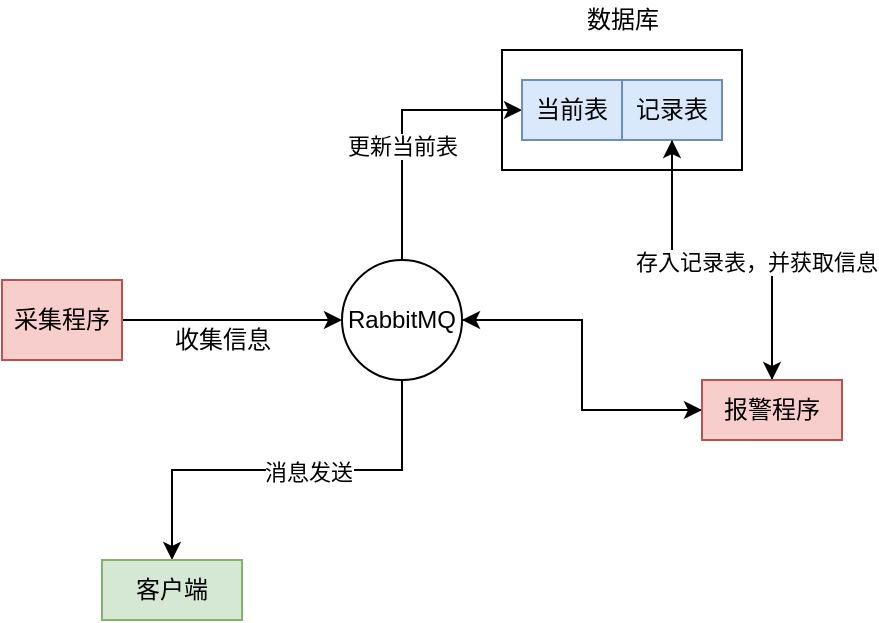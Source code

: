 <mxfile version="14.5.0" type="github">
  <diagram id="M3j8pxnVSpy2cYYRyJaD" name="第 1 页">
    <mxGraphModel dx="976" dy="588" grid="1" gridSize="10" guides="1" tooltips="1" connect="1" arrows="1" fold="1" page="1" pageScale="1" pageWidth="827" pageHeight="1169" math="0" shadow="0">
      <root>
        <mxCell id="0" />
        <mxCell id="1" parent="0" />
        <mxCell id="-FUthf-MKhOJVrU56NYP-5" value="" style="rounded=0;whiteSpace=wrap;html=1;" vertex="1" parent="1">
          <mxGeometry x="340" y="195" width="120" height="60" as="geometry" />
        </mxCell>
        <mxCell id="-FUthf-MKhOJVrU56NYP-11" style="edgeStyle=orthogonalEdgeStyle;rounded=0;orthogonalLoop=1;jettySize=auto;html=1;exitX=1;exitY=0.5;exitDx=0;exitDy=0;entryX=0;entryY=0.5;entryDx=0;entryDy=0;" edge="1" parent="1" source="-FUthf-MKhOJVrU56NYP-1" target="-FUthf-MKhOJVrU56NYP-2">
          <mxGeometry relative="1" as="geometry" />
        </mxCell>
        <mxCell id="-FUthf-MKhOJVrU56NYP-1" value="采集程序" style="rounded=0;whiteSpace=wrap;html=1;fillColor=#f8cecc;strokeColor=#b85450;" vertex="1" parent="1">
          <mxGeometry x="90" y="310" width="60" height="40" as="geometry" />
        </mxCell>
        <mxCell id="-FUthf-MKhOJVrU56NYP-8" style="edgeStyle=orthogonalEdgeStyle;rounded=0;orthogonalLoop=1;jettySize=auto;html=1;exitX=0.5;exitY=0;exitDx=0;exitDy=0;entryX=0;entryY=0.5;entryDx=0;entryDy=0;" edge="1" parent="1" source="-FUthf-MKhOJVrU56NYP-2" target="-FUthf-MKhOJVrU56NYP-3">
          <mxGeometry relative="1" as="geometry" />
        </mxCell>
        <mxCell id="-FUthf-MKhOJVrU56NYP-19" value="更新当前表" style="edgeLabel;html=1;align=center;verticalAlign=middle;resizable=0;points=[];" vertex="1" connectable="0" parent="-FUthf-MKhOJVrU56NYP-8">
          <mxGeometry x="-0.153" relative="1" as="geometry">
            <mxPoint as="offset" />
          </mxGeometry>
        </mxCell>
        <mxCell id="-FUthf-MKhOJVrU56NYP-12" style="edgeStyle=orthogonalEdgeStyle;rounded=0;orthogonalLoop=1;jettySize=auto;html=1;exitX=1;exitY=0.5;exitDx=0;exitDy=0;entryX=0;entryY=0.5;entryDx=0;entryDy=0;" edge="1" parent="1" source="-FUthf-MKhOJVrU56NYP-2" target="-FUthf-MKhOJVrU56NYP-7">
          <mxGeometry relative="1" as="geometry" />
        </mxCell>
        <mxCell id="-FUthf-MKhOJVrU56NYP-15" style="edgeStyle=orthogonalEdgeStyle;rounded=0;orthogonalLoop=1;jettySize=auto;html=1;exitX=0.5;exitY=1;exitDx=0;exitDy=0;entryX=0.5;entryY=0;entryDx=0;entryDy=0;" edge="1" parent="1" source="-FUthf-MKhOJVrU56NYP-2" target="-FUthf-MKhOJVrU56NYP-14">
          <mxGeometry relative="1" as="geometry" />
        </mxCell>
        <mxCell id="-FUthf-MKhOJVrU56NYP-18" value="消息发送" style="edgeLabel;html=1;align=center;verticalAlign=middle;resizable=0;points=[];" vertex="1" connectable="0" parent="-FUthf-MKhOJVrU56NYP-15">
          <mxGeometry x="-0.097" y="1" relative="1" as="geometry">
            <mxPoint as="offset" />
          </mxGeometry>
        </mxCell>
        <mxCell id="-FUthf-MKhOJVrU56NYP-2" value="RabbitMQ" style="ellipse;whiteSpace=wrap;html=1;aspect=fixed;" vertex="1" parent="1">
          <mxGeometry x="260" y="300" width="60" height="60" as="geometry" />
        </mxCell>
        <mxCell id="-FUthf-MKhOJVrU56NYP-3" value="当前表" style="rounded=0;whiteSpace=wrap;html=1;fillColor=#dae8fc;strokeColor=#6c8ebf;" vertex="1" parent="1">
          <mxGeometry x="350" y="210" width="50" height="30" as="geometry" />
        </mxCell>
        <mxCell id="-FUthf-MKhOJVrU56NYP-23" style="edgeStyle=orthogonalEdgeStyle;rounded=0;orthogonalLoop=1;jettySize=auto;html=1;exitX=0.5;exitY=1;exitDx=0;exitDy=0;entryX=0.5;entryY=0;entryDx=0;entryDy=0;" edge="1" parent="1" source="-FUthf-MKhOJVrU56NYP-4" target="-FUthf-MKhOJVrU56NYP-7">
          <mxGeometry relative="1" as="geometry" />
        </mxCell>
        <mxCell id="-FUthf-MKhOJVrU56NYP-4" value="记录表" style="rounded=0;whiteSpace=wrap;html=1;fillColor=#dae8fc;strokeColor=#6c8ebf;" vertex="1" parent="1">
          <mxGeometry x="400" y="210" width="50" height="30" as="geometry" />
        </mxCell>
        <mxCell id="-FUthf-MKhOJVrU56NYP-6" value="数据库" style="text;html=1;resizable=0;autosize=1;align=center;verticalAlign=middle;points=[];fillColor=none;strokeColor=none;rounded=0;" vertex="1" parent="1">
          <mxGeometry x="375" y="170" width="50" height="20" as="geometry" />
        </mxCell>
        <mxCell id="-FUthf-MKhOJVrU56NYP-10" style="edgeStyle=orthogonalEdgeStyle;rounded=0;orthogonalLoop=1;jettySize=auto;html=1;exitX=0.5;exitY=0;exitDx=0;exitDy=0;entryX=0.5;entryY=1;entryDx=0;entryDy=0;" edge="1" parent="1" source="-FUthf-MKhOJVrU56NYP-7" target="-FUthf-MKhOJVrU56NYP-4">
          <mxGeometry relative="1" as="geometry">
            <Array as="points">
              <mxPoint x="475" y="300" />
              <mxPoint x="425" y="300" />
            </Array>
          </mxGeometry>
        </mxCell>
        <mxCell id="-FUthf-MKhOJVrU56NYP-17" value="存入记录表，并获取信息" style="edgeLabel;html=1;align=center;verticalAlign=middle;resizable=0;points=[];" vertex="1" connectable="0" parent="-FUthf-MKhOJVrU56NYP-10">
          <mxGeometry x="-0.195" y="1" relative="1" as="geometry">
            <mxPoint as="offset" />
          </mxGeometry>
        </mxCell>
        <mxCell id="-FUthf-MKhOJVrU56NYP-16" style="edgeStyle=orthogonalEdgeStyle;rounded=0;orthogonalLoop=1;jettySize=auto;html=1;exitX=0;exitY=0.5;exitDx=0;exitDy=0;entryX=1;entryY=0.5;entryDx=0;entryDy=0;" edge="1" parent="1" source="-FUthf-MKhOJVrU56NYP-7" target="-FUthf-MKhOJVrU56NYP-2">
          <mxGeometry relative="1" as="geometry" />
        </mxCell>
        <mxCell id="-FUthf-MKhOJVrU56NYP-7" value="报警程序" style="rounded=0;whiteSpace=wrap;html=1;fillColor=#f8cecc;strokeColor=#b85450;" vertex="1" parent="1">
          <mxGeometry x="440" y="360" width="70" height="30" as="geometry" />
        </mxCell>
        <mxCell id="-FUthf-MKhOJVrU56NYP-14" value="客户端" style="rounded=0;whiteSpace=wrap;html=1;fillColor=#d5e8d4;strokeColor=#82b366;" vertex="1" parent="1">
          <mxGeometry x="140" y="450" width="70" height="30" as="geometry" />
        </mxCell>
        <mxCell id="-FUthf-MKhOJVrU56NYP-22" value="收集信息" style="text;html=1;align=center;verticalAlign=middle;resizable=0;points=[];autosize=1;" vertex="1" parent="1">
          <mxGeometry x="170" y="330" width="60" height="20" as="geometry" />
        </mxCell>
      </root>
    </mxGraphModel>
  </diagram>
</mxfile>
